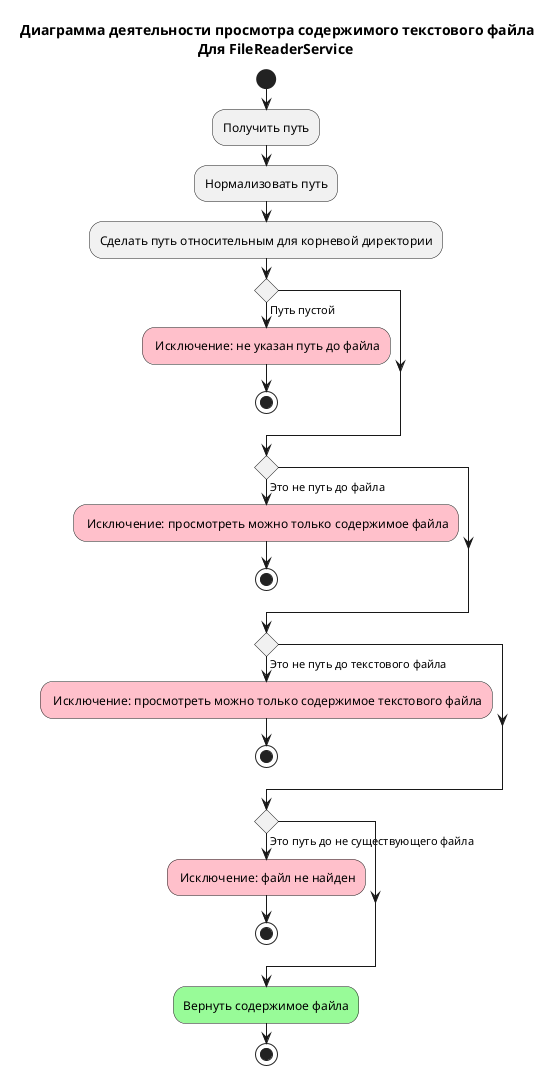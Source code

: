 @startuml A2-view-file-content
title
Диаграмма деятельности просмотра содержимого текстового файла
Для FileReaderService 
end title

start
:Получить путь;
:Нормализовать путь;
:Сделать путь относительным для корневой директории;

if () then (Путь пустой)
    #pink: Исключение: не указан путь до файла;
    stop
endif

if () then (Это не путь до файла)
    #pink: Исключение: просмотреть можно только содержимое файла;
    stop
endif

if () then (Это не путь до текстового файла)
    #pink: Исключение: просмотреть можно только содержимое текстового файла;
    stop
endif

if () then (Это путь до не существующего файла)
    #pink: Исключение: файл не найден;
    stop
endif

#palegreen:Вернуть содержимое файла;
stop
@enduml
